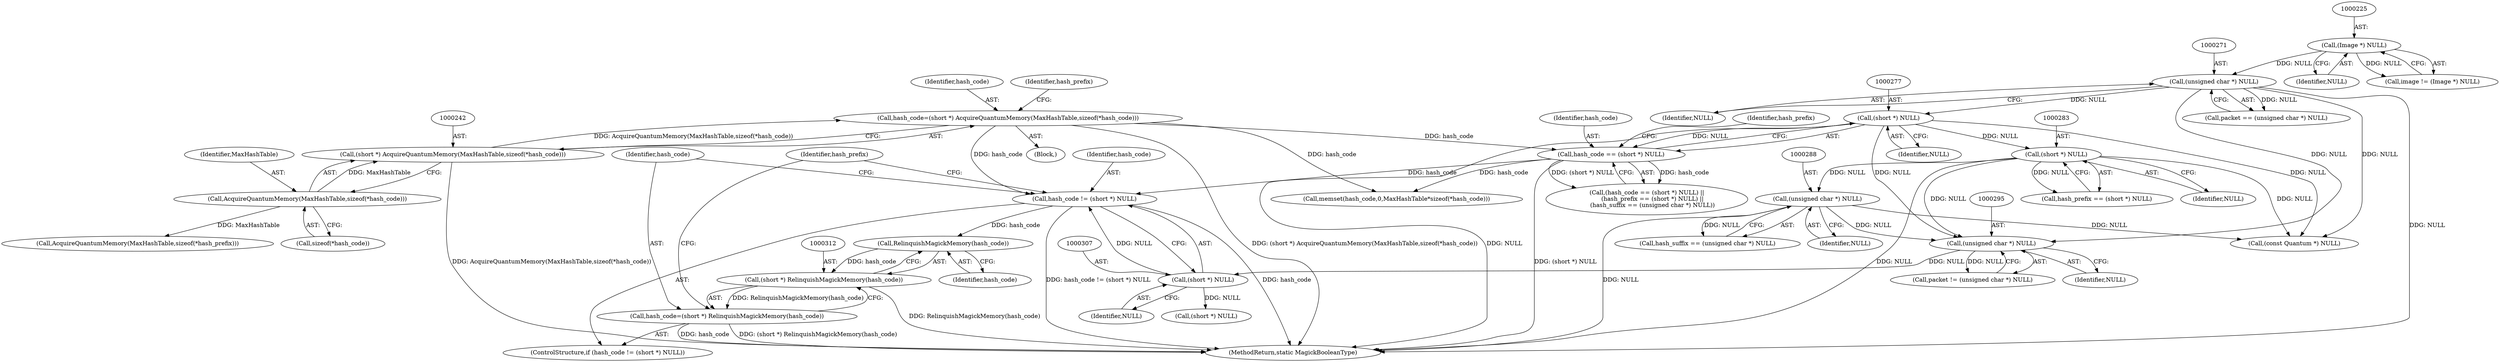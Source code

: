 digraph "0_ImageMagick6_61135001a625364e29bdce83832f043eebde7b5a_0@pointer" {
"1000313" [label="(Call,RelinquishMagickMemory(hash_code))"];
"1000304" [label="(Call,hash_code != (short *) NULL)"];
"1000274" [label="(Call,hash_code == (short *) NULL)"];
"1000239" [label="(Call,hash_code=(short *) AcquireQuantumMemory(MaxHashTable,sizeof(*hash_code)))"];
"1000241" [label="(Call,(short *) AcquireQuantumMemory(MaxHashTable,sizeof(*hash_code)))"];
"1000243" [label="(Call,AcquireQuantumMemory(MaxHashTable,sizeof(*hash_code)))"];
"1000276" [label="(Call,(short *) NULL)"];
"1000270" [label="(Call,(unsigned char *) NULL)"];
"1000224" [label="(Call,(Image *) NULL)"];
"1000306" [label="(Call,(short *) NULL)"];
"1000294" [label="(Call,(unsigned char *) NULL)"];
"1000282" [label="(Call,(short *) NULL)"];
"1000287" [label="(Call,(unsigned char *) NULL)"];
"1000311" [label="(Call,(short *) RelinquishMagickMemory(hash_code))"];
"1000309" [label="(Call,hash_code=(short *) RelinquishMagickMemory(hash_code))"];
"1000281" [label="(Identifier,hash_prefix)"];
"1000244" [label="(Identifier,MaxHashTable)"];
"1000226" [label="(Identifier,NULL)"];
"1000249" [label="(Identifier,hash_prefix)"];
"1000296" [label="(Identifier,NULL)"];
"1000294" [label="(Call,(unsigned char *) NULL)"];
"1000272" [label="(Identifier,NULL)"];
"1000117" [label="(Block,)"];
"1000282" [label="(Call,(short *) NULL)"];
"1000457" [label="(Call,(const Quantum *) NULL)"];
"1000268" [label="(Call,packet == (unsigned char *) NULL)"];
"1000314" [label="(Identifier,hash_code)"];
"1000353" [label="(Call,memset(hash_code,0,MaxHashTable*sizeof(*hash_code)))"];
"1000273" [label="(Call,(hash_code == (short *) NULL) ||\n      (hash_prefix == (short *) NULL) ||\n      (hash_suffix == (unsigned char *) NULL))"];
"1000284" [label="(Identifier,NULL)"];
"1000270" [label="(Call,(unsigned char *) NULL)"];
"1000308" [label="(Identifier,NULL)"];
"1000317" [label="(Identifier,hash_prefix)"];
"1000239" [label="(Call,hash_code=(short *) AcquireQuantumMemory(MaxHashTable,sizeof(*hash_code)))"];
"1000311" [label="(Call,(short *) RelinquishMagickMemory(hash_code))"];
"1000275" [label="(Identifier,hash_code)"];
"1000240" [label="(Identifier,hash_code)"];
"1000310" [label="(Identifier,hash_code)"];
"1000222" [label="(Call,image != (Image *) NULL)"];
"1000280" [label="(Call,hash_prefix == (short *) NULL)"];
"1000252" [label="(Call,AcquireQuantumMemory(MaxHashTable,sizeof(*hash_prefix)))"];
"1000274" [label="(Call,hash_code == (short *) NULL)"];
"1000309" [label="(Call,hash_code=(short *) RelinquishMagickMemory(hash_code))"];
"1000287" [label="(Call,(unsigned char *) NULL)"];
"1000313" [label="(Call,RelinquishMagickMemory(hash_code))"];
"1000276" [label="(Call,(short *) NULL)"];
"1000305" [label="(Identifier,hash_code)"];
"1000292" [label="(Call,packet != (unsigned char *) NULL)"];
"1000303" [label="(ControlStructure,if (hash_code != (short *) NULL))"];
"1000304" [label="(Call,hash_code != (short *) NULL)"];
"1000241" [label="(Call,(short *) AcquireQuantumMemory(MaxHashTable,sizeof(*hash_code)))"];
"1000306" [label="(Call,(short *) NULL)"];
"1000318" [label="(Call,(short *) NULL)"];
"1000849" [label="(MethodReturn,static MagickBooleanType)"];
"1000285" [label="(Call,hash_suffix == (unsigned char *) NULL)"];
"1000224" [label="(Call,(Image *) NULL)"];
"1000289" [label="(Identifier,NULL)"];
"1000278" [label="(Identifier,NULL)"];
"1000245" [label="(Call,sizeof(*hash_code))"];
"1000243" [label="(Call,AcquireQuantumMemory(MaxHashTable,sizeof(*hash_code)))"];
"1000313" -> "1000311"  [label="AST: "];
"1000313" -> "1000314"  [label="CFG: "];
"1000314" -> "1000313"  [label="AST: "];
"1000311" -> "1000313"  [label="CFG: "];
"1000313" -> "1000311"  [label="DDG: hash_code"];
"1000304" -> "1000313"  [label="DDG: hash_code"];
"1000304" -> "1000303"  [label="AST: "];
"1000304" -> "1000306"  [label="CFG: "];
"1000305" -> "1000304"  [label="AST: "];
"1000306" -> "1000304"  [label="AST: "];
"1000310" -> "1000304"  [label="CFG: "];
"1000317" -> "1000304"  [label="CFG: "];
"1000304" -> "1000849"  [label="DDG: hash_code != (short *) NULL"];
"1000304" -> "1000849"  [label="DDG: hash_code"];
"1000274" -> "1000304"  [label="DDG: hash_code"];
"1000239" -> "1000304"  [label="DDG: hash_code"];
"1000306" -> "1000304"  [label="DDG: NULL"];
"1000274" -> "1000273"  [label="AST: "];
"1000274" -> "1000276"  [label="CFG: "];
"1000275" -> "1000274"  [label="AST: "];
"1000276" -> "1000274"  [label="AST: "];
"1000281" -> "1000274"  [label="CFG: "];
"1000273" -> "1000274"  [label="CFG: "];
"1000274" -> "1000849"  [label="DDG: (short *) NULL"];
"1000274" -> "1000273"  [label="DDG: hash_code"];
"1000274" -> "1000273"  [label="DDG: (short *) NULL"];
"1000239" -> "1000274"  [label="DDG: hash_code"];
"1000276" -> "1000274"  [label="DDG: NULL"];
"1000274" -> "1000353"  [label="DDG: hash_code"];
"1000239" -> "1000117"  [label="AST: "];
"1000239" -> "1000241"  [label="CFG: "];
"1000240" -> "1000239"  [label="AST: "];
"1000241" -> "1000239"  [label="AST: "];
"1000249" -> "1000239"  [label="CFG: "];
"1000239" -> "1000849"  [label="DDG: (short *) AcquireQuantumMemory(MaxHashTable,sizeof(*hash_code))"];
"1000241" -> "1000239"  [label="DDG: AcquireQuantumMemory(MaxHashTable,sizeof(*hash_code))"];
"1000239" -> "1000353"  [label="DDG: hash_code"];
"1000241" -> "1000243"  [label="CFG: "];
"1000242" -> "1000241"  [label="AST: "];
"1000243" -> "1000241"  [label="AST: "];
"1000241" -> "1000849"  [label="DDG: AcquireQuantumMemory(MaxHashTable,sizeof(*hash_code))"];
"1000243" -> "1000241"  [label="DDG: MaxHashTable"];
"1000243" -> "1000245"  [label="CFG: "];
"1000244" -> "1000243"  [label="AST: "];
"1000245" -> "1000243"  [label="AST: "];
"1000243" -> "1000252"  [label="DDG: MaxHashTable"];
"1000276" -> "1000278"  [label="CFG: "];
"1000277" -> "1000276"  [label="AST: "];
"1000278" -> "1000276"  [label="AST: "];
"1000276" -> "1000849"  [label="DDG: NULL"];
"1000270" -> "1000276"  [label="DDG: NULL"];
"1000276" -> "1000282"  [label="DDG: NULL"];
"1000276" -> "1000294"  [label="DDG: NULL"];
"1000276" -> "1000457"  [label="DDG: NULL"];
"1000270" -> "1000268"  [label="AST: "];
"1000270" -> "1000272"  [label="CFG: "];
"1000271" -> "1000270"  [label="AST: "];
"1000272" -> "1000270"  [label="AST: "];
"1000268" -> "1000270"  [label="CFG: "];
"1000270" -> "1000849"  [label="DDG: NULL"];
"1000270" -> "1000268"  [label="DDG: NULL"];
"1000224" -> "1000270"  [label="DDG: NULL"];
"1000270" -> "1000294"  [label="DDG: NULL"];
"1000270" -> "1000457"  [label="DDG: NULL"];
"1000224" -> "1000222"  [label="AST: "];
"1000224" -> "1000226"  [label="CFG: "];
"1000225" -> "1000224"  [label="AST: "];
"1000226" -> "1000224"  [label="AST: "];
"1000222" -> "1000224"  [label="CFG: "];
"1000224" -> "1000222"  [label="DDG: NULL"];
"1000306" -> "1000308"  [label="CFG: "];
"1000307" -> "1000306"  [label="AST: "];
"1000308" -> "1000306"  [label="AST: "];
"1000294" -> "1000306"  [label="DDG: NULL"];
"1000306" -> "1000318"  [label="DDG: NULL"];
"1000294" -> "1000292"  [label="AST: "];
"1000294" -> "1000296"  [label="CFG: "];
"1000295" -> "1000294"  [label="AST: "];
"1000296" -> "1000294"  [label="AST: "];
"1000292" -> "1000294"  [label="CFG: "];
"1000294" -> "1000292"  [label="DDG: NULL"];
"1000282" -> "1000294"  [label="DDG: NULL"];
"1000287" -> "1000294"  [label="DDG: NULL"];
"1000282" -> "1000280"  [label="AST: "];
"1000282" -> "1000284"  [label="CFG: "];
"1000283" -> "1000282"  [label="AST: "];
"1000284" -> "1000282"  [label="AST: "];
"1000280" -> "1000282"  [label="CFG: "];
"1000282" -> "1000849"  [label="DDG: NULL"];
"1000282" -> "1000280"  [label="DDG: NULL"];
"1000282" -> "1000287"  [label="DDG: NULL"];
"1000282" -> "1000457"  [label="DDG: NULL"];
"1000287" -> "1000285"  [label="AST: "];
"1000287" -> "1000289"  [label="CFG: "];
"1000288" -> "1000287"  [label="AST: "];
"1000289" -> "1000287"  [label="AST: "];
"1000285" -> "1000287"  [label="CFG: "];
"1000287" -> "1000849"  [label="DDG: NULL"];
"1000287" -> "1000285"  [label="DDG: NULL"];
"1000287" -> "1000457"  [label="DDG: NULL"];
"1000311" -> "1000309"  [label="AST: "];
"1000312" -> "1000311"  [label="AST: "];
"1000309" -> "1000311"  [label="CFG: "];
"1000311" -> "1000849"  [label="DDG: RelinquishMagickMemory(hash_code)"];
"1000311" -> "1000309"  [label="DDG: RelinquishMagickMemory(hash_code)"];
"1000309" -> "1000303"  [label="AST: "];
"1000310" -> "1000309"  [label="AST: "];
"1000317" -> "1000309"  [label="CFG: "];
"1000309" -> "1000849"  [label="DDG: hash_code"];
"1000309" -> "1000849"  [label="DDG: (short *) RelinquishMagickMemory(hash_code)"];
}
